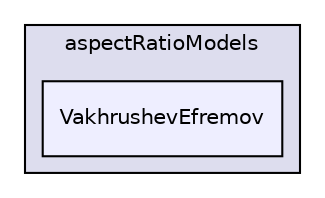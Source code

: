 digraph "applications/solvers/multiphase/twoPhaseEulerFoam/interfacialModels/aspectRatioModels/VakhrushevEfremov" {
  bgcolor=transparent;
  compound=true
  node [ fontsize="10", fontname="Helvetica"];
  edge [ labelfontsize="10", labelfontname="Helvetica"];
  subgraph clusterdir_61a4c66f01258155d2258fd2274f3c82 {
    graph [ bgcolor="#ddddee", pencolor="black", label="aspectRatioModels" fontname="Helvetica", fontsize="10", URL="dir_61a4c66f01258155d2258fd2274f3c82.html"]
  dir_4ee27ff397c98cb392ece2a916aeff03 [shape=box, label="VakhrushevEfremov", style="filled", fillcolor="#eeeeff", pencolor="black", URL="dir_4ee27ff397c98cb392ece2a916aeff03.html"];
  }
}
